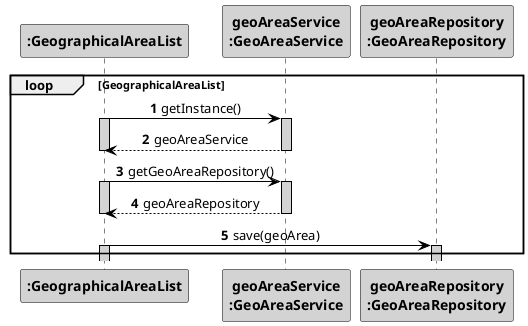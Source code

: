 @startuml
skinparam sequenceMessageAlign center
skinparam sequence {
    ArrowColor Black
    ActorBorderColor DarkBlue
    LifeLineBorderColor black
    LifeLineBackgroundColor LightGrey

    ParticipantBorderColor Black
    ParticipantBackgroundColor LightGrey
    ParticipantFontStyle Bold

    ActorBackgroundColor DimGrey
    ActorFontColor DeepSkyBlue
    ActorFontStyle Bold
    ActorFontSize 17
    ActorFontName Aapex
}
loop GeographicalAreaList
autonumber
":GeographicalAreaList" -> "geoAreaService\n:GeoAreaService": getInstance()
activate ":GeographicalAreaList"
activate "geoAreaService\n:GeoAreaService"
":GeographicalAreaList"  <-- "geoAreaService\n:GeoAreaService":geoAreaService
deactivate "geoAreaService\n:GeoAreaService"
deactivate ":GeographicalAreaList"

":GeographicalAreaList" -> "geoAreaService\n:GeoAreaService": getGeoAreaRepository()
activate ":GeographicalAreaList"
activate "geoAreaService\n:GeoAreaService"
":GeographicalAreaList"  <-- "geoAreaService\n:GeoAreaService":geoAreaRepository
deactivate "geoAreaService\n:GeoAreaService"
deactivate ":GeographicalAreaList"
":GeographicalAreaList" -> "geoAreaRepository\n:GeoAreaRepository": save(geoArea)
activate ":GeographicalAreaList"
activate "geoAreaRepository\n:GeoAreaRepository"
end
@enduml